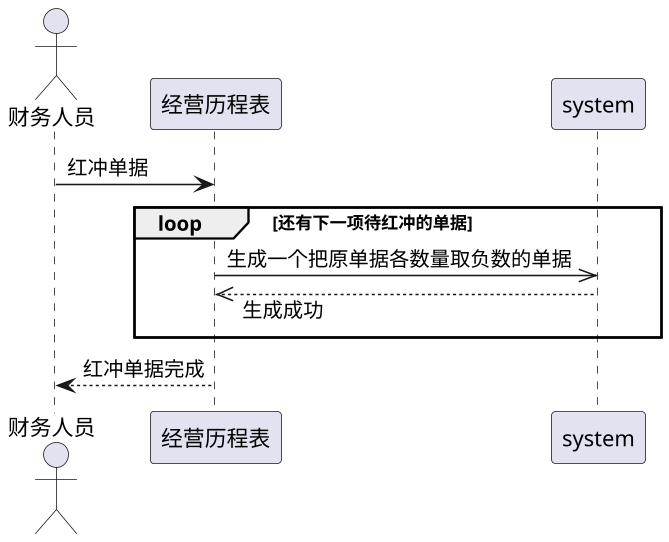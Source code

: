 @startuml
skinparam dpi 150
skinparam responseMessageBelowArrow true
actor 财务人员
财务人员 -> 经营历程表: 红冲单据
loop 还有下一项待红冲的单据
    经营历程表 ->> system: 生成一个把原单据各数量取负数的单据
    经营历程表 <<-- system: 生成成功
end
经营历程表 --> 财务人员: 红冲单据完成
@enduml